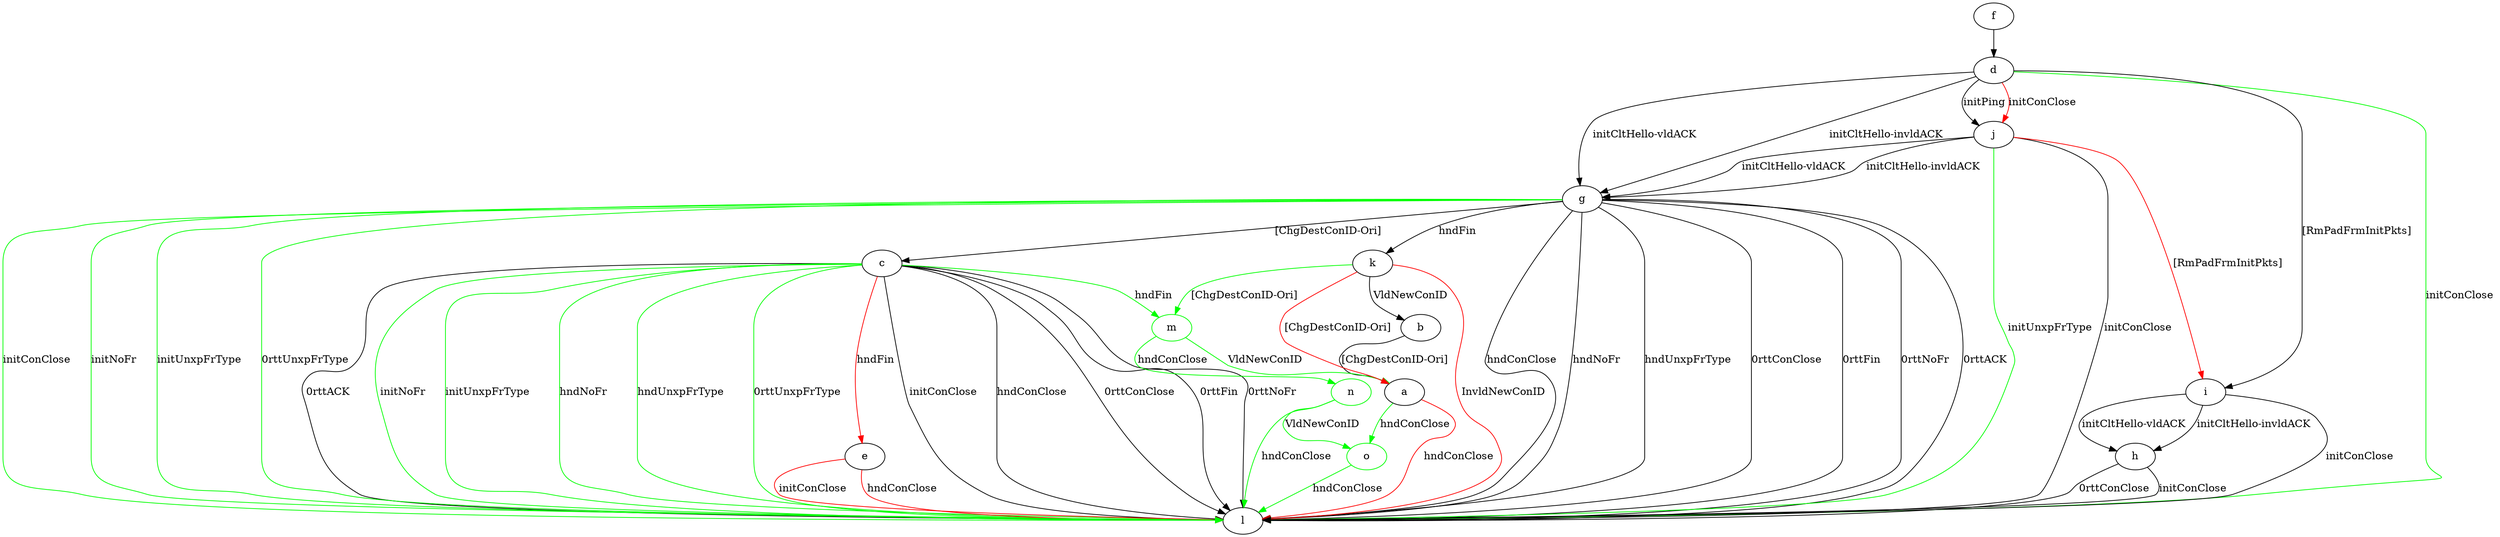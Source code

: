 digraph "" {
	a -> l	[key=0,
		color=red,
		label="hndConClose "];
	o	[color=green];
	a -> o	[key=0,
		color=green,
		label="hndConClose "];
	b -> a	[key=0,
		label="[ChgDestConID-Ori] "];
	c -> e	[key=0,
		color=red,
		label="hndFin "];
	c -> l	[key=0,
		label="initConClose "];
	c -> l	[key=1,
		label="hndConClose "];
	c -> l	[key=2,
		label="0rttConClose "];
	c -> l	[key=3,
		label="0rttFin "];
	c -> l	[key=4,
		label="0rttNoFr "];
	c -> l	[key=5,
		label="0rttACK "];
	c -> l	[key=6,
		color=green,
		label="initNoFr "];
	c -> l	[key=7,
		color=green,
		label="initUnxpFrType "];
	c -> l	[key=8,
		color=green,
		label="hndNoFr "];
	c -> l	[key=9,
		color=green,
		label="hndUnxpFrType "];
	c -> l	[key=10,
		color=green,
		label="0rttUnxpFrType "];
	m	[color=green];
	c -> m	[key=0,
		color=green,
		label="hndFin "];
	d -> g	[key=0,
		label="initCltHello-vldACK "];
	d -> g	[key=1,
		label="initCltHello-invldACK "];
	d -> i	[key=0,
		label="[RmPadFrmInitPkts] "];
	d -> j	[key=0,
		label="initPing "];
	d -> j	[key=1,
		color=red,
		label="initConClose "];
	d -> l	[key=0,
		color=green,
		label="initConClose "];
	e -> l	[key=0,
		color=red,
		label="initConClose "];
	e -> l	[key=1,
		color=red,
		label="hndConClose "];
	f -> d	[key=0];
	g -> c	[key=0,
		label="[ChgDestConID-Ori] "];
	g -> k	[key=0,
		label="hndFin "];
	g -> l	[key=0,
		label="hndConClose "];
	g -> l	[key=1,
		label="hndNoFr "];
	g -> l	[key=2,
		label="hndUnxpFrType "];
	g -> l	[key=3,
		label="0rttConClose "];
	g -> l	[key=4,
		label="0rttFin "];
	g -> l	[key=5,
		label="0rttNoFr "];
	g -> l	[key=6,
		label="0rttACK "];
	g -> l	[key=7,
		color=green,
		label="initConClose "];
	g -> l	[key=8,
		color=green,
		label="initNoFr "];
	g -> l	[key=9,
		color=green,
		label="initUnxpFrType "];
	g -> l	[key=10,
		color=green,
		label="0rttUnxpFrType "];
	h -> l	[key=0,
		label="initConClose "];
	h -> l	[key=1,
		label="0rttConClose "];
	i -> h	[key=0,
		label="initCltHello-vldACK "];
	i -> h	[key=1,
		label="initCltHello-invldACK "];
	i -> l	[key=0,
		label="initConClose "];
	j -> g	[key=0,
		label="initCltHello-vldACK "];
	j -> g	[key=1,
		label="initCltHello-invldACK "];
	j -> i	[key=0,
		color=red,
		label="[RmPadFrmInitPkts] "];
	j -> l	[key=0,
		label="initConClose "];
	j -> l	[key=1,
		color=green,
		label="initUnxpFrType "];
	k -> a	[key=0,
		color=red,
		label="[ChgDestConID-Ori] "];
	k -> b	[key=0,
		label="VldNewConID "];
	k -> l	[key=0,
		color=red,
		label="InvldNewConID "];
	k -> m	[key=0,
		color=green,
		label="[ChgDestConID-Ori] "];
	m -> a	[key=0,
		color=green,
		label="VldNewConID "];
	n	[color=green];
	m -> n	[key=0,
		color=green,
		label="hndConClose "];
	n -> l	[key=0,
		color=green,
		label="hndConClose "];
	n -> o	[key=0,
		color=green,
		label="VldNewConID "];
	o -> l	[key=0,
		color=green,
		label="hndConClose "];
}

